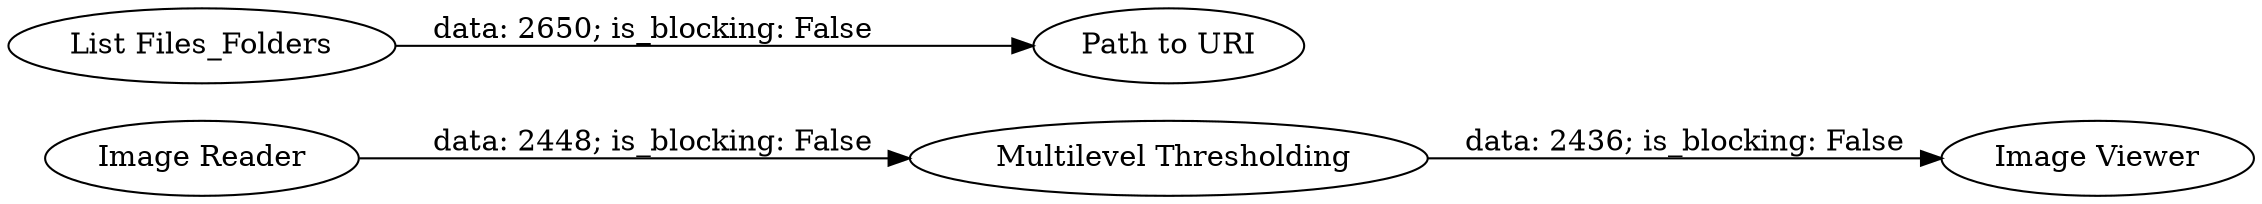 digraph {
	"-6168013918998876930_6" [label=" Multilevel Thresholding"]
	"-6168013918998876930_3" [label="Path to URI"]
	"-6168013918998876930_4" [label="Image Reader"]
	"-6168013918998876930_2" [label="List Files_Folders"]
	"-6168013918998876930_7" [label="Image Viewer"]
	"-6168013918998876930_6" -> "-6168013918998876930_7" [label="data: 2436; is_blocking: False"]
	"-6168013918998876930_2" -> "-6168013918998876930_3" [label="data: 2650; is_blocking: False"]
	"-6168013918998876930_4" -> "-6168013918998876930_6" [label="data: 2448; is_blocking: False"]
	rankdir=LR
}
